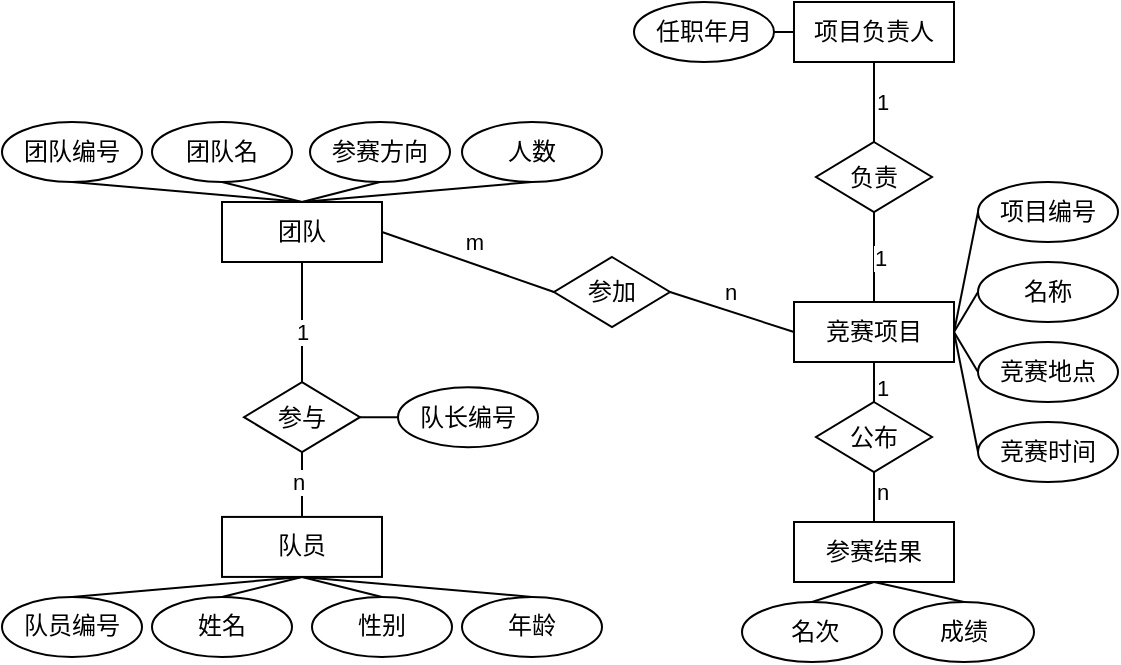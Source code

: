 <mxfile version="26.0.2">
  <diagram name="第 1 页" id="KlBfGs6hn7Sd8Oz5NJE1">
    <mxGraphModel dx="678" dy="694" grid="1" gridSize="10" guides="1" tooltips="1" connect="1" arrows="1" fold="1" page="1" pageScale="1" pageWidth="827" pageHeight="1169" math="0" shadow="0">
      <root>
        <mxCell id="0" />
        <mxCell id="1" parent="0" />
        <mxCell id="j0S7tYojHZoFbAKQFnnE-1" value="团队" style="rounded=0;whiteSpace=wrap;html=1;" vertex="1" parent="1">
          <mxGeometry x="154" y="250" width="80" height="30" as="geometry" />
        </mxCell>
        <mxCell id="j0S7tYojHZoFbAKQFnnE-2" value="团队编号" style="ellipse;whiteSpace=wrap;html=1;" vertex="1" parent="1">
          <mxGeometry x="44" y="210" width="70" height="30" as="geometry" />
        </mxCell>
        <mxCell id="j0S7tYojHZoFbAKQFnnE-3" value="团队名" style="ellipse;whiteSpace=wrap;html=1;" vertex="1" parent="1">
          <mxGeometry x="119" y="210" width="70" height="30" as="geometry" />
        </mxCell>
        <mxCell id="j0S7tYojHZoFbAKQFnnE-4" value="人数" style="ellipse;whiteSpace=wrap;html=1;" vertex="1" parent="1">
          <mxGeometry x="274" y="210" width="70" height="30" as="geometry" />
        </mxCell>
        <mxCell id="j0S7tYojHZoFbAKQFnnE-5" value="参赛方向" style="ellipse;whiteSpace=wrap;html=1;" vertex="1" parent="1">
          <mxGeometry x="198" y="210" width="70" height="30" as="geometry" />
        </mxCell>
        <mxCell id="j0S7tYojHZoFbAKQFnnE-11" value="队员" style="rounded=0;whiteSpace=wrap;html=1;" vertex="1" parent="1">
          <mxGeometry x="154" y="407.46" width="80" height="30" as="geometry" />
        </mxCell>
        <mxCell id="j0S7tYojHZoFbAKQFnnE-12" value="队员编号" style="ellipse;whiteSpace=wrap;html=1;" vertex="1" parent="1">
          <mxGeometry x="44" y="447.46" width="70" height="30" as="geometry" />
        </mxCell>
        <mxCell id="j0S7tYojHZoFbAKQFnnE-13" value="姓名" style="ellipse;whiteSpace=wrap;html=1;" vertex="1" parent="1">
          <mxGeometry x="119" y="447.46" width="70" height="30" as="geometry" />
        </mxCell>
        <mxCell id="j0S7tYojHZoFbAKQFnnE-14" value="年龄" style="ellipse;whiteSpace=wrap;html=1;" vertex="1" parent="1">
          <mxGeometry x="274" y="447.46" width="70" height="30" as="geometry" />
        </mxCell>
        <mxCell id="j0S7tYojHZoFbAKQFnnE-15" value="队长编号" style="ellipse;whiteSpace=wrap;html=1;" vertex="1" parent="1">
          <mxGeometry x="242" y="342.59" width="70" height="30" as="geometry" />
        </mxCell>
        <mxCell id="j0S7tYojHZoFbAKQFnnE-16" value="竞赛项目" style="rounded=0;whiteSpace=wrap;html=1;" vertex="1" parent="1">
          <mxGeometry x="440" y="300" width="80" height="30" as="geometry" />
        </mxCell>
        <mxCell id="j0S7tYojHZoFbAKQFnnE-17" value="项目编号" style="ellipse;whiteSpace=wrap;html=1;" vertex="1" parent="1">
          <mxGeometry x="532" y="240" width="70" height="30" as="geometry" />
        </mxCell>
        <mxCell id="j0S7tYojHZoFbAKQFnnE-18" value="名称" style="ellipse;whiteSpace=wrap;html=1;" vertex="1" parent="1">
          <mxGeometry x="532" y="280" width="70" height="30" as="geometry" />
        </mxCell>
        <mxCell id="j0S7tYojHZoFbAKQFnnE-19" value="竞赛地点" style="ellipse;whiteSpace=wrap;html=1;" vertex="1" parent="1">
          <mxGeometry x="532" y="320" width="70" height="30" as="geometry" />
        </mxCell>
        <mxCell id="j0S7tYojHZoFbAKQFnnE-20" value="竞赛时间" style="ellipse;whiteSpace=wrap;html=1;" vertex="1" parent="1">
          <mxGeometry x="532" y="360" width="70" height="30" as="geometry" />
        </mxCell>
        <mxCell id="j0S7tYojHZoFbAKQFnnE-21" value="项目负责人" style="rounded=0;whiteSpace=wrap;html=1;" vertex="1" parent="1">
          <mxGeometry x="440" y="150" width="80" height="30" as="geometry" />
        </mxCell>
        <mxCell id="j0S7tYojHZoFbAKQFnnE-22" value="任职年月" style="ellipse;whiteSpace=wrap;html=1;" vertex="1" parent="1">
          <mxGeometry x="360" y="150" width="70" height="30" as="geometry" />
        </mxCell>
        <mxCell id="j0S7tYojHZoFbAKQFnnE-26" value="参赛结果" style="whiteSpace=wrap;html=1;" vertex="1" parent="1">
          <mxGeometry x="440" y="410" width="80" height="30" as="geometry" />
        </mxCell>
        <mxCell id="j0S7tYojHZoFbAKQFnnE-27" value="成绩" style="ellipse;whiteSpace=wrap;html=1;" vertex="1" parent="1">
          <mxGeometry x="490" y="450" width="70" height="30" as="geometry" />
        </mxCell>
        <mxCell id="j0S7tYojHZoFbAKQFnnE-28" value="&amp;nbsp;名次" style="ellipse;whiteSpace=wrap;html=1;" vertex="1" parent="1">
          <mxGeometry x="414" y="450" width="70" height="30" as="geometry" />
        </mxCell>
        <mxCell id="j0S7tYojHZoFbAKQFnnE-29" value="参与" style="rhombus;whiteSpace=wrap;html=1;" vertex="1" parent="1">
          <mxGeometry x="165" y="340.09" width="58" height="35" as="geometry" />
        </mxCell>
        <mxCell id="j0S7tYojHZoFbAKQFnnE-32" value="负责" style="rhombus;whiteSpace=wrap;html=1;" vertex="1" parent="1">
          <mxGeometry x="451" y="220" width="58" height="35" as="geometry" />
        </mxCell>
        <mxCell id="j0S7tYojHZoFbAKQFnnE-33" value="参加" style="rhombus;whiteSpace=wrap;html=1;" vertex="1" parent="1">
          <mxGeometry x="320" y="277.5" width="58" height="35" as="geometry" />
        </mxCell>
        <mxCell id="j0S7tYojHZoFbAKQFnnE-34" value="公布" style="rhombus;whiteSpace=wrap;html=1;" vertex="1" parent="1">
          <mxGeometry x="451" y="350" width="58" height="35" as="geometry" />
        </mxCell>
        <mxCell id="j0S7tYojHZoFbAKQFnnE-35" value="" style="endArrow=none;html=1;rounded=0;exitX=0.5;exitY=0;exitDx=0;exitDy=0;entryX=0.5;entryY=1;entryDx=0;entryDy=0;" edge="1" parent="1" source="j0S7tYojHZoFbAKQFnnE-11" target="j0S7tYojHZoFbAKQFnnE-29">
          <mxGeometry width="50" height="50" relative="1" as="geometry">
            <mxPoint x="46" y="417.46" as="sourcePoint" />
            <mxPoint x="178" y="372.55" as="targetPoint" />
          </mxGeometry>
        </mxCell>
        <mxCell id="j0S7tYojHZoFbAKQFnnE-38" value="n" style="edgeLabel;html=1;align=center;verticalAlign=middle;resizable=0;points=[];" vertex="1" connectable="0" parent="j0S7tYojHZoFbAKQFnnE-35">
          <mxGeometry x="0.103" y="2" relative="1" as="geometry">
            <mxPoint as="offset" />
          </mxGeometry>
        </mxCell>
        <mxCell id="j0S7tYojHZoFbAKQFnnE-36" value="" style="endArrow=none;html=1;rounded=0;entryX=0.5;entryY=1;entryDx=0;entryDy=0;exitX=0.5;exitY=0;exitDx=0;exitDy=0;" edge="1" parent="1" source="j0S7tYojHZoFbAKQFnnE-29" target="j0S7tYojHZoFbAKQFnnE-1">
          <mxGeometry width="50" height="50" relative="1" as="geometry">
            <mxPoint x="260" y="340" as="sourcePoint" />
            <mxPoint x="310" y="290" as="targetPoint" />
          </mxGeometry>
        </mxCell>
        <mxCell id="j0S7tYojHZoFbAKQFnnE-37" value="1" style="edgeLabel;html=1;align=center;verticalAlign=middle;resizable=0;points=[];" vertex="1" connectable="0" parent="j0S7tYojHZoFbAKQFnnE-36">
          <mxGeometry x="-0.165" relative="1" as="geometry">
            <mxPoint as="offset" />
          </mxGeometry>
        </mxCell>
        <mxCell id="j0S7tYojHZoFbAKQFnnE-39" value="性别" style="ellipse;whiteSpace=wrap;html=1;" vertex="1" parent="1">
          <mxGeometry x="199" y="447.46" width="70" height="30" as="geometry" />
        </mxCell>
        <mxCell id="j0S7tYojHZoFbAKQFnnE-40" value="" style="endArrow=none;html=1;rounded=0;exitX=1;exitY=0.5;exitDx=0;exitDy=0;entryX=0;entryY=0.5;entryDx=0;entryDy=0;" edge="1" parent="1" source="j0S7tYojHZoFbAKQFnnE-29" target="j0S7tYojHZoFbAKQFnnE-15">
          <mxGeometry width="50" height="50" relative="1" as="geometry">
            <mxPoint x="252" y="420.09" as="sourcePoint" />
            <mxPoint x="302" y="370.09" as="targetPoint" />
          </mxGeometry>
        </mxCell>
        <mxCell id="j0S7tYojHZoFbAKQFnnE-42" value="" style="endArrow=none;html=1;rounded=0;entryX=0.5;entryY=1;entryDx=0;entryDy=0;exitX=0.5;exitY=0;exitDx=0;exitDy=0;" edge="1" parent="1" source="j0S7tYojHZoFbAKQFnnE-32" target="j0S7tYojHZoFbAKQFnnE-21">
          <mxGeometry width="50" height="50" relative="1" as="geometry">
            <mxPoint x="420" y="310" as="sourcePoint" />
            <mxPoint x="470" y="260" as="targetPoint" />
          </mxGeometry>
        </mxCell>
        <mxCell id="j0S7tYojHZoFbAKQFnnE-43" value="1" style="edgeLabel;html=1;align=center;verticalAlign=middle;resizable=0;points=[];" vertex="1" connectable="0" parent="j0S7tYojHZoFbAKQFnnE-42">
          <mxGeometry y="-1" relative="1" as="geometry">
            <mxPoint x="3" as="offset" />
          </mxGeometry>
        </mxCell>
        <mxCell id="j0S7tYojHZoFbAKQFnnE-44" value="" style="endArrow=none;html=1;rounded=0;entryX=0.5;entryY=1;entryDx=0;entryDy=0;exitX=0.5;exitY=0;exitDx=0;exitDy=0;" edge="1" parent="1" source="j0S7tYojHZoFbAKQFnnE-28" target="j0S7tYojHZoFbAKQFnnE-26">
          <mxGeometry width="50" height="50" relative="1" as="geometry">
            <mxPoint x="364" y="385" as="sourcePoint" />
            <mxPoint x="414" y="335" as="targetPoint" />
          </mxGeometry>
        </mxCell>
        <mxCell id="j0S7tYojHZoFbAKQFnnE-45" value="" style="endArrow=none;html=1;rounded=0;exitX=0.5;exitY=1;exitDx=0;exitDy=0;entryX=0.5;entryY=0;entryDx=0;entryDy=0;" edge="1" parent="1" source="j0S7tYojHZoFbAKQFnnE-34" target="j0S7tYojHZoFbAKQFnnE-26">
          <mxGeometry width="50" height="50" relative="1" as="geometry">
            <mxPoint x="380" y="290" as="sourcePoint" />
            <mxPoint x="430" y="240" as="targetPoint" />
          </mxGeometry>
        </mxCell>
        <mxCell id="j0S7tYojHZoFbAKQFnnE-69" value="n" style="edgeLabel;html=1;align=center;verticalAlign=middle;resizable=0;points=[];" vertex="1" connectable="0" parent="j0S7tYojHZoFbAKQFnnE-45">
          <mxGeometry x="-0.216" y="1" relative="1" as="geometry">
            <mxPoint x="3" as="offset" />
          </mxGeometry>
        </mxCell>
        <mxCell id="j0S7tYojHZoFbAKQFnnE-46" value="" style="endArrow=none;html=1;rounded=0;exitX=0.5;exitY=1;exitDx=0;exitDy=0;entryX=0.5;entryY=0;entryDx=0;entryDy=0;" edge="1" parent="1" source="j0S7tYojHZoFbAKQFnnE-16" target="j0S7tYojHZoFbAKQFnnE-34">
          <mxGeometry width="50" height="50" relative="1" as="geometry">
            <mxPoint x="390" y="300" as="sourcePoint" />
            <mxPoint x="440" y="250" as="targetPoint" />
          </mxGeometry>
        </mxCell>
        <mxCell id="j0S7tYojHZoFbAKQFnnE-68" value="1" style="edgeLabel;html=1;align=center;verticalAlign=middle;resizable=0;points=[];" vertex="1" connectable="0" parent="j0S7tYojHZoFbAKQFnnE-46">
          <mxGeometry x="0.08" y="1" relative="1" as="geometry">
            <mxPoint x="3" y="2" as="offset" />
          </mxGeometry>
        </mxCell>
        <mxCell id="j0S7tYojHZoFbAKQFnnE-47" value="" style="endArrow=none;html=1;rounded=0;exitX=1;exitY=0.5;exitDx=0;exitDy=0;entryX=0;entryY=0.5;entryDx=0;entryDy=0;" edge="1" parent="1" source="j0S7tYojHZoFbAKQFnnE-16" target="j0S7tYojHZoFbAKQFnnE-20">
          <mxGeometry width="50" height="50" relative="1" as="geometry">
            <mxPoint x="400" y="310" as="sourcePoint" />
            <mxPoint x="450" y="260" as="targetPoint" />
          </mxGeometry>
        </mxCell>
        <mxCell id="j0S7tYojHZoFbAKQFnnE-48" value="" style="endArrow=none;html=1;rounded=0;entryX=1;entryY=0.5;entryDx=0;entryDy=0;exitX=0;exitY=0.5;exitDx=0;exitDy=0;" edge="1" parent="1" source="j0S7tYojHZoFbAKQFnnE-19" target="j0S7tYojHZoFbAKQFnnE-16">
          <mxGeometry width="50" height="50" relative="1" as="geometry">
            <mxPoint x="410" y="320" as="sourcePoint" />
            <mxPoint x="460" y="270" as="targetPoint" />
          </mxGeometry>
        </mxCell>
        <mxCell id="j0S7tYojHZoFbAKQFnnE-49" value="" style="endArrow=none;html=1;rounded=0;exitX=1;exitY=0.5;exitDx=0;exitDy=0;entryX=0;entryY=0.5;entryDx=0;entryDy=0;" edge="1" parent="1" source="j0S7tYojHZoFbAKQFnnE-16" target="j0S7tYojHZoFbAKQFnnE-18">
          <mxGeometry width="50" height="50" relative="1" as="geometry">
            <mxPoint x="420" y="330" as="sourcePoint" />
            <mxPoint x="470" y="280" as="targetPoint" />
          </mxGeometry>
        </mxCell>
        <mxCell id="j0S7tYojHZoFbAKQFnnE-50" value="" style="endArrow=none;html=1;rounded=0;exitX=0;exitY=0.5;exitDx=0;exitDy=0;entryX=1;entryY=0.5;entryDx=0;entryDy=0;" edge="1" parent="1" source="j0S7tYojHZoFbAKQFnnE-17" target="j0S7tYojHZoFbAKQFnnE-16">
          <mxGeometry width="50" height="50" relative="1" as="geometry">
            <mxPoint x="430" y="340" as="sourcePoint" />
            <mxPoint x="480" y="290" as="targetPoint" />
          </mxGeometry>
        </mxCell>
        <mxCell id="j0S7tYojHZoFbAKQFnnE-51" value="" style="endArrow=none;html=1;rounded=0;entryX=0.5;entryY=1;entryDx=0;entryDy=0;exitX=0.5;exitY=0;exitDx=0;exitDy=0;" edge="1" parent="1" source="j0S7tYojHZoFbAKQFnnE-16" target="j0S7tYojHZoFbAKQFnnE-32">
          <mxGeometry width="50" height="50" relative="1" as="geometry">
            <mxPoint x="440" y="350" as="sourcePoint" />
            <mxPoint x="490" y="300" as="targetPoint" />
          </mxGeometry>
        </mxCell>
        <mxCell id="j0S7tYojHZoFbAKQFnnE-65" value="1" style="edgeLabel;html=1;align=center;verticalAlign=middle;resizable=0;points=[];" vertex="1" connectable="0" parent="j0S7tYojHZoFbAKQFnnE-51">
          <mxGeometry x="-0.009" y="-3" relative="1" as="geometry">
            <mxPoint as="offset" />
          </mxGeometry>
        </mxCell>
        <mxCell id="j0S7tYojHZoFbAKQFnnE-53" value="" style="endArrow=none;html=1;rounded=0;exitX=0.5;exitY=1;exitDx=0;exitDy=0;entryX=0.5;entryY=0;entryDx=0;entryDy=0;" edge="1" parent="1" source="j0S7tYojHZoFbAKQFnnE-11" target="j0S7tYojHZoFbAKQFnnE-39">
          <mxGeometry width="50" height="50" relative="1" as="geometry">
            <mxPoint x="328" y="435" as="sourcePoint" />
            <mxPoint x="378" y="385" as="targetPoint" />
          </mxGeometry>
        </mxCell>
        <mxCell id="j0S7tYojHZoFbAKQFnnE-54" value="" style="endArrow=none;html=1;rounded=0;exitX=0.5;exitY=1;exitDx=0;exitDy=0;entryX=0.5;entryY=0;entryDx=0;entryDy=0;" edge="1" parent="1" source="j0S7tYojHZoFbAKQFnnE-11" target="j0S7tYojHZoFbAKQFnnE-13">
          <mxGeometry width="50" height="50" relative="1" as="geometry">
            <mxPoint x="328" y="407.46" as="sourcePoint" />
            <mxPoint x="378" y="357.46" as="targetPoint" />
          </mxGeometry>
        </mxCell>
        <mxCell id="j0S7tYojHZoFbAKQFnnE-55" value="" style="endArrow=none;html=1;rounded=0;exitX=0.5;exitY=1;exitDx=0;exitDy=0;entryX=0.5;entryY=0;entryDx=0;entryDy=0;" edge="1" parent="1" source="j0S7tYojHZoFbAKQFnnE-11" target="j0S7tYojHZoFbAKQFnnE-12">
          <mxGeometry width="50" height="50" relative="1" as="geometry">
            <mxPoint x="274" y="400.0" as="sourcePoint" />
            <mxPoint x="324" y="350.0" as="targetPoint" />
          </mxGeometry>
        </mxCell>
        <mxCell id="j0S7tYojHZoFbAKQFnnE-56" value="" style="endArrow=none;html=1;rounded=0;exitX=0.5;exitY=1;exitDx=0;exitDy=0;entryX=0.5;entryY=0;entryDx=0;entryDy=0;" edge="1" parent="1" source="j0S7tYojHZoFbAKQFnnE-11" target="j0S7tYojHZoFbAKQFnnE-14">
          <mxGeometry width="50" height="50" relative="1" as="geometry">
            <mxPoint x="234" y="437.46" as="sourcePoint" />
            <mxPoint x="404" y="371.05" as="targetPoint" />
          </mxGeometry>
        </mxCell>
        <mxCell id="j0S7tYojHZoFbAKQFnnE-57" value="" style="endArrow=none;html=1;rounded=0;exitX=0;exitY=0.5;exitDx=0;exitDy=0;entryX=1;entryY=0.5;entryDx=0;entryDy=0;" edge="1" parent="1" source="j0S7tYojHZoFbAKQFnnE-21" target="j0S7tYojHZoFbAKQFnnE-22">
          <mxGeometry width="50" height="50" relative="1" as="geometry">
            <mxPoint x="500" y="410" as="sourcePoint" />
            <mxPoint x="550" y="360" as="targetPoint" />
          </mxGeometry>
        </mxCell>
        <mxCell id="j0S7tYojHZoFbAKQFnnE-58" value="" style="endArrow=none;html=1;rounded=0;exitX=0.5;exitY=0;exitDx=0;exitDy=0;entryX=0.5;entryY=1;entryDx=0;entryDy=0;" edge="1" parent="1" source="j0S7tYojHZoFbAKQFnnE-1" target="j0S7tYojHZoFbAKQFnnE-4">
          <mxGeometry width="50" height="50" relative="1" as="geometry">
            <mxPoint x="364" y="340" as="sourcePoint" />
            <mxPoint x="414" y="290" as="targetPoint" />
          </mxGeometry>
        </mxCell>
        <mxCell id="j0S7tYojHZoFbAKQFnnE-59" value="" style="endArrow=none;html=1;rounded=0;entryX=1;entryY=0.5;entryDx=0;entryDy=0;exitX=0;exitY=0.5;exitDx=0;exitDy=0;" edge="1" parent="1" source="j0S7tYojHZoFbAKQFnnE-33" target="j0S7tYojHZoFbAKQFnnE-1">
          <mxGeometry width="50" height="50" relative="1" as="geometry">
            <mxPoint x="520" y="430" as="sourcePoint" />
            <mxPoint x="570" y="380" as="targetPoint" />
          </mxGeometry>
        </mxCell>
        <mxCell id="j0S7tYojHZoFbAKQFnnE-66" value="m" style="edgeLabel;html=1;align=center;verticalAlign=middle;resizable=0;points=[];" vertex="1" connectable="0" parent="j0S7tYojHZoFbAKQFnnE-59">
          <mxGeometry x="-0.059" y="-1" relative="1" as="geometry">
            <mxPoint y="-10" as="offset" />
          </mxGeometry>
        </mxCell>
        <mxCell id="j0S7tYojHZoFbAKQFnnE-60" value="" style="endArrow=none;html=1;rounded=0;entryX=0;entryY=0.5;entryDx=0;entryDy=0;exitX=1;exitY=0.5;exitDx=0;exitDy=0;" edge="1" parent="1" source="j0S7tYojHZoFbAKQFnnE-33" target="j0S7tYojHZoFbAKQFnnE-16">
          <mxGeometry width="50" height="50" relative="1" as="geometry">
            <mxPoint x="530" y="440" as="sourcePoint" />
            <mxPoint x="580" y="390" as="targetPoint" />
          </mxGeometry>
        </mxCell>
        <mxCell id="j0S7tYojHZoFbAKQFnnE-67" value="n" style="edgeLabel;html=1;align=center;verticalAlign=middle;resizable=0;points=[];" vertex="1" connectable="0" parent="j0S7tYojHZoFbAKQFnnE-60">
          <mxGeometry x="-0.09" y="4" relative="1" as="geometry">
            <mxPoint y="-5" as="offset" />
          </mxGeometry>
        </mxCell>
        <mxCell id="j0S7tYojHZoFbAKQFnnE-61" value="" style="endArrow=none;html=1;rounded=0;exitX=0.5;exitY=1;exitDx=0;exitDy=0;entryX=0.5;entryY=0;entryDx=0;entryDy=0;" edge="1" parent="1" source="j0S7tYojHZoFbAKQFnnE-26" target="j0S7tYojHZoFbAKQFnnE-27">
          <mxGeometry width="50" height="50" relative="1" as="geometry">
            <mxPoint x="540" y="450" as="sourcePoint" />
            <mxPoint x="590" y="400" as="targetPoint" />
          </mxGeometry>
        </mxCell>
        <mxCell id="j0S7tYojHZoFbAKQFnnE-62" value="" style="endArrow=none;html=1;rounded=0;entryX=0.5;entryY=0;entryDx=0;entryDy=0;exitX=0.5;exitY=1;exitDx=0;exitDy=0;" edge="1" parent="1" source="j0S7tYojHZoFbAKQFnnE-5" target="j0S7tYojHZoFbAKQFnnE-1">
          <mxGeometry width="50" height="50" relative="1" as="geometry">
            <mxPoint x="80" y="350" as="sourcePoint" />
            <mxPoint x="130" y="300" as="targetPoint" />
          </mxGeometry>
        </mxCell>
        <mxCell id="j0S7tYojHZoFbAKQFnnE-63" value="" style="endArrow=none;html=1;rounded=0;exitX=0.5;exitY=0;exitDx=0;exitDy=0;entryX=0.5;entryY=1;entryDx=0;entryDy=0;" edge="1" parent="1" source="j0S7tYojHZoFbAKQFnnE-1" target="j0S7tYojHZoFbAKQFnnE-3">
          <mxGeometry width="50" height="50" relative="1" as="geometry">
            <mxPoint x="90" y="360" as="sourcePoint" />
            <mxPoint x="140" y="310" as="targetPoint" />
          </mxGeometry>
        </mxCell>
        <mxCell id="j0S7tYojHZoFbAKQFnnE-64" value="" style="endArrow=none;html=1;rounded=0;entryX=0.5;entryY=0;entryDx=0;entryDy=0;exitX=0.5;exitY=1;exitDx=0;exitDy=0;" edge="1" parent="1" source="j0S7tYojHZoFbAKQFnnE-2" target="j0S7tYojHZoFbAKQFnnE-1">
          <mxGeometry width="50" height="50" relative="1" as="geometry">
            <mxPoint x="100" y="370" as="sourcePoint" />
            <mxPoint x="150" y="320" as="targetPoint" />
          </mxGeometry>
        </mxCell>
      </root>
    </mxGraphModel>
  </diagram>
</mxfile>
